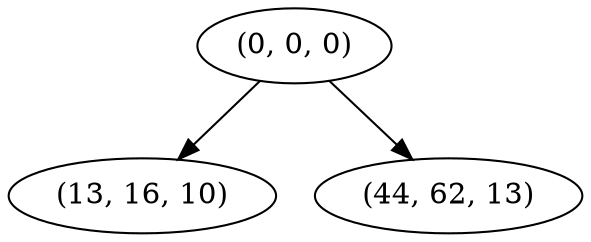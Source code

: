 digraph tree {
    "(0, 0, 0)";
    "(13, 16, 10)";
    "(44, 62, 13)";
    "(0, 0, 0)" -> "(13, 16, 10)";
    "(0, 0, 0)" -> "(44, 62, 13)";
}
